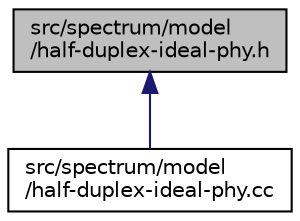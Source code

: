 digraph "src/spectrum/model/half-duplex-ideal-phy.h"
{
 // LATEX_PDF_SIZE
  edge [fontname="Helvetica",fontsize="10",labelfontname="Helvetica",labelfontsize="10"];
  node [fontname="Helvetica",fontsize="10",shape=record];
  Node1 [label="src/spectrum/model\l/half-duplex-ideal-phy.h",height=0.2,width=0.4,color="black", fillcolor="grey75", style="filled", fontcolor="black",tooltip=" "];
  Node1 -> Node2 [dir="back",color="midnightblue",fontsize="10",style="solid",fontname="Helvetica"];
  Node2 [label="src/spectrum/model\l/half-duplex-ideal-phy.cc",height=0.2,width=0.4,color="black", fillcolor="white", style="filled",URL="$half-duplex-ideal-phy_8cc.html",tooltip=" "];
}
